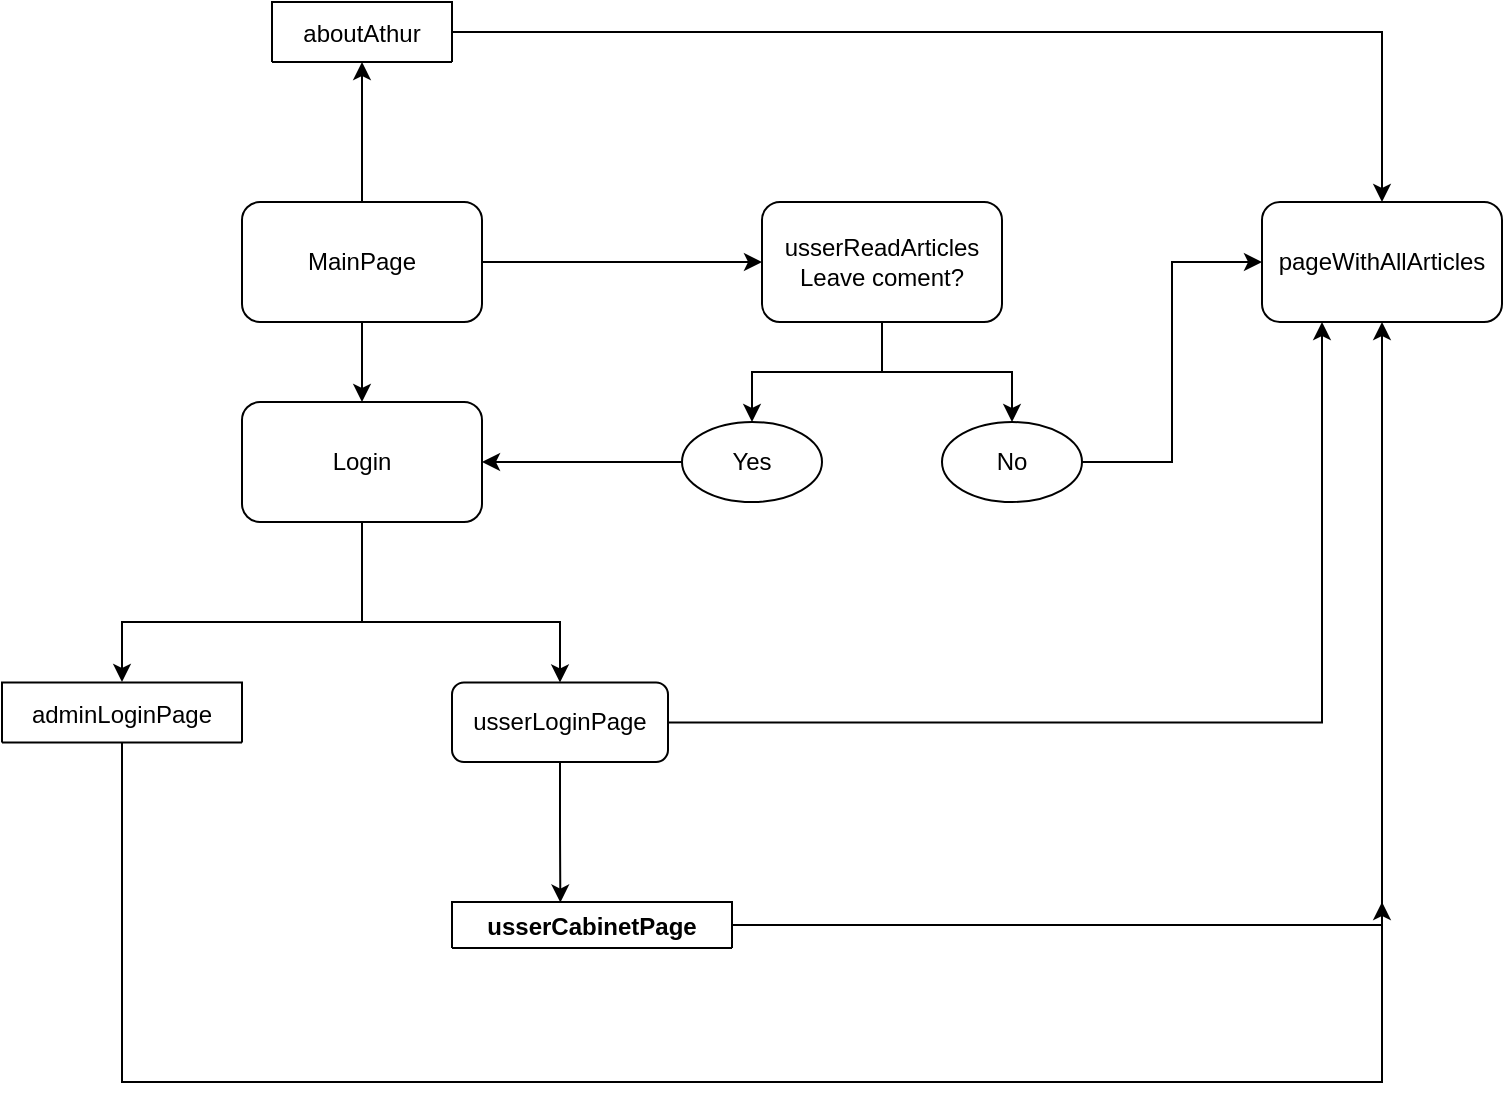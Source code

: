 <mxfile version="17.2.1" type="device" pages="2"><diagram name="Logick" id="2c0d36ab-eaac-3732-788b-9136903baeff"><mxGraphModel dx="1038" dy="641" grid="1" gridSize="10" guides="1" tooltips="1" connect="1" arrows="1" fold="1" page="1" pageScale="1.5" pageWidth="1169" pageHeight="827" background="none" math="0" shadow="0"><root><mxCell id="0"/><mxCell id="1" parent="0"/><mxCell id="ZA5h5Nno979hhJqOkBU6-139" style="edgeStyle=orthogonalEdgeStyle;rounded=0;orthogonalLoop=1;jettySize=auto;html=1;" parent="1" source="ZA5h5Nno979hhJqOkBU6-124" target="ZA5h5Nno979hhJqOkBU6-127" edge="1"><mxGeometry relative="1" as="geometry"/></mxCell><mxCell id="ZA5h5Nno979hhJqOkBU6-140" style="edgeStyle=orthogonalEdgeStyle;rounded=0;orthogonalLoop=1;jettySize=auto;html=1;" parent="1" source="ZA5h5Nno979hhJqOkBU6-124" target="ZA5h5Nno979hhJqOkBU6-126" edge="1"><mxGeometry relative="1" as="geometry"/></mxCell><mxCell id="ZA5h5Nno979hhJqOkBU6-141" style="edgeStyle=orthogonalEdgeStyle;rounded=0;orthogonalLoop=1;jettySize=auto;html=1;" parent="1" source="ZA5h5Nno979hhJqOkBU6-124" edge="1"><mxGeometry relative="1" as="geometry"><mxPoint x="810" y="250" as="targetPoint"/></mxGeometry></mxCell><mxCell id="ZA5h5Nno979hhJqOkBU6-124" value="MainPage" style="rounded=1;whiteSpace=wrap;html=1;" parent="1" vertex="1"><mxGeometry x="750" y="320" width="120" height="60" as="geometry"/></mxCell><mxCell id="ZA5h5Nno979hhJqOkBU6-143" style="edgeStyle=orthogonalEdgeStyle;rounded=0;orthogonalLoop=1;jettySize=auto;html=1;" parent="1" source="ZA5h5Nno979hhJqOkBU6-126" target="ZA5h5Nno979hhJqOkBU6-130" edge="1"><mxGeometry relative="1" as="geometry"><Array as="points"><mxPoint x="810" y="530"/><mxPoint x="909" y="530"/></Array></mxGeometry></mxCell><mxCell id="ZA5h5Nno979hhJqOkBU6-161" style="edgeStyle=orthogonalEdgeStyle;rounded=0;orthogonalLoop=1;jettySize=auto;html=1;" parent="1" source="ZA5h5Nno979hhJqOkBU6-126" edge="1"><mxGeometry relative="1" as="geometry"><mxPoint x="690" y="560" as="targetPoint"/><Array as="points"><mxPoint x="810" y="530"/><mxPoint x="690" y="530"/><mxPoint x="690" y="560"/></Array></mxGeometry></mxCell><mxCell id="ZA5h5Nno979hhJqOkBU6-126" value="Login" style="rounded=1;whiteSpace=wrap;html=1;" parent="1" vertex="1"><mxGeometry x="750" y="420" width="120" height="60" as="geometry"/></mxCell><mxCell id="ZA5h5Nno979hhJqOkBU6-136" value="" style="edgeStyle=orthogonalEdgeStyle;rounded=0;orthogonalLoop=1;jettySize=auto;html=1;" parent="1" source="ZA5h5Nno979hhJqOkBU6-127" target="ZA5h5Nno979hhJqOkBU6-134" edge="1"><mxGeometry relative="1" as="geometry"/></mxCell><mxCell id="ZA5h5Nno979hhJqOkBU6-137" style="edgeStyle=orthogonalEdgeStyle;rounded=0;orthogonalLoop=1;jettySize=auto;html=1;" parent="1" source="ZA5h5Nno979hhJqOkBU6-127" target="ZA5h5Nno979hhJqOkBU6-133" edge="1"><mxGeometry relative="1" as="geometry"/></mxCell><mxCell id="ZA5h5Nno979hhJqOkBU6-127" value="usserReadArticles&lt;br&gt;Leave coment?" style="rounded=1;whiteSpace=wrap;html=1;" parent="1" vertex="1"><mxGeometry x="1010" y="320" width="120" height="60" as="geometry"/></mxCell><mxCell id="ORWflC77_IO0b9AaqVHM-1" style="edgeStyle=orthogonalEdgeStyle;rounded=0;orthogonalLoop=1;jettySize=auto;html=1;entryX=0.25;entryY=1;entryDx=0;entryDy=0;" parent="1" source="ZA5h5Nno979hhJqOkBU6-130" target="ZA5h5Nno979hhJqOkBU6-148" edge="1"><mxGeometry relative="1" as="geometry"/></mxCell><mxCell id="2scXdT5u-ZOoHFWTCu89-2" style="edgeStyle=orthogonalEdgeStyle;rounded=0;orthogonalLoop=1;jettySize=auto;html=1;entryX=0.387;entryY=0.012;entryDx=0;entryDy=0;entryPerimeter=0;" parent="1" source="ZA5h5Nno979hhJqOkBU6-130" target="ZA5h5Nno979hhJqOkBU6-150" edge="1"><mxGeometry relative="1" as="geometry"/></mxCell><mxCell id="ZA5h5Nno979hhJqOkBU6-130" value="usserLoginPage" style="rounded=1;whiteSpace=wrap;html=1;" parent="1" vertex="1"><mxGeometry x="855" y="560.25" width="108" height="39.75" as="geometry"/></mxCell><mxCell id="ZA5h5Nno979hhJqOkBU6-168" style="edgeStyle=orthogonalEdgeStyle;rounded=0;orthogonalLoop=1;jettySize=auto;html=1;" parent="1" source="ZA5h5Nno979hhJqOkBU6-133" target="ZA5h5Nno979hhJqOkBU6-126" edge="1"><mxGeometry relative="1" as="geometry"/></mxCell><mxCell id="ZA5h5Nno979hhJqOkBU6-133" value="Yes" style="ellipse;whiteSpace=wrap;html=1;" parent="1" vertex="1"><mxGeometry x="970" y="430" width="70" height="40" as="geometry"/></mxCell><mxCell id="ZA5h5Nno979hhJqOkBU6-149" style="edgeStyle=orthogonalEdgeStyle;rounded=0;orthogonalLoop=1;jettySize=auto;html=1;entryX=0;entryY=0.5;entryDx=0;entryDy=0;" parent="1" source="ZA5h5Nno979hhJqOkBU6-134" target="ZA5h5Nno979hhJqOkBU6-148" edge="1"><mxGeometry relative="1" as="geometry"/></mxCell><mxCell id="ZA5h5Nno979hhJqOkBU6-134" value="No" style="ellipse;whiteSpace=wrap;html=1;" parent="1" vertex="1"><mxGeometry x="1100" y="430" width="70" height="40" as="geometry"/></mxCell><mxCell id="ZA5h5Nno979hhJqOkBU6-148" value="pageWithAllArticles" style="rounded=1;whiteSpace=wrap;html=1;" parent="1" vertex="1"><mxGeometry x="1260" y="320" width="120" height="60" as="geometry"/></mxCell><mxCell id="ZA5h5Nno979hhJqOkBU6-156" style="edgeStyle=orthogonalEdgeStyle;rounded=0;orthogonalLoop=1;jettySize=auto;html=1;entryX=0.5;entryY=1;entryDx=0;entryDy=0;" parent="1" source="ZA5h5Nno979hhJqOkBU6-150" target="ZA5h5Nno979hhJqOkBU6-148" edge="1"><mxGeometry relative="1" as="geometry"/></mxCell><mxCell id="ZA5h5Nno979hhJqOkBU6-150" value="usserCabinetPage" style="swimlane;" parent="1" vertex="1" collapsed="1"><mxGeometry x="855" y="670" width="140" height="23" as="geometry"><mxRectangle x="832" y="670" width="132" height="120" as="alternateBounds"/></mxGeometry></mxCell><mxCell id="ZA5h5Nno979hhJqOkBU6-151" value="&lt;ul&gt;&lt;li&gt;Аватар&lt;/li&gt;&lt;li&gt;Всі коменти&lt;/li&gt;&lt;li&gt;&lt;br&gt;&lt;/li&gt;&lt;/ul&gt;" style="text;html=1;align=center;verticalAlign=middle;resizable=0;points=[];autosize=1;strokeColor=none;fillColor=none;" parent="ZA5h5Nno979hhJqOkBU6-150" vertex="1"><mxGeometry x="-22" y="30" width="120" height="70" as="geometry"/></mxCell><mxCell id="ZA5h5Nno979hhJqOkBU6-162" style="edgeStyle=orthogonalEdgeStyle;rounded=0;orthogonalLoop=1;jettySize=auto;html=1;exitX=0.5;exitY=1;exitDx=0;exitDy=0;" parent="1" source="ZA5h5Nno979hhJqOkBU6-157" edge="1"><mxGeometry relative="1" as="geometry"><mxPoint x="1320" y="670" as="targetPoint"/><Array as="points"><mxPoint x="690" y="760"/><mxPoint x="1320" y="760"/></Array></mxGeometry></mxCell><mxCell id="ZA5h5Nno979hhJqOkBU6-157" value="adminLoginPage" style="swimlane;fontStyle=0;childLayout=stackLayout;horizontal=1;startSize=30;horizontalStack=0;resizeParent=1;resizeParentMax=0;resizeLast=0;collapsible=1;marginBottom=0;" parent="1" vertex="1" collapsed="1"><mxGeometry x="630" y="560.25" width="120" height="30" as="geometry"><mxRectangle x="600" y="560.25" width="140" height="120" as="alternateBounds"/></mxGeometry></mxCell><mxCell id="ZA5h5Nno979hhJqOkBU6-158" value="Add articles" style="text;strokeColor=none;fillColor=none;align=left;verticalAlign=middle;spacingLeft=4;spacingRight=4;overflow=hidden;points=[[0,0.5],[1,0.5]];portConstraint=eastwest;rotatable=0;" parent="ZA5h5Nno979hhJqOkBU6-157" vertex="1"><mxGeometry y="30" width="140" height="30" as="geometry"/></mxCell><mxCell id="ZA5h5Nno979hhJqOkBU6-159" value="Unsver coments" style="text;strokeColor=none;fillColor=none;align=left;verticalAlign=middle;spacingLeft=4;spacingRight=4;overflow=hidden;points=[[0,0.5],[1,0.5]];portConstraint=eastwest;rotatable=0;" parent="ZA5h5Nno979hhJqOkBU6-157" vertex="1"><mxGeometry y="60" width="140" height="30" as="geometry"/></mxCell><mxCell id="ZA5h5Nno979hhJqOkBU6-160" value="Change ava" style="text;strokeColor=none;fillColor=none;align=left;verticalAlign=middle;spacingLeft=4;spacingRight=4;overflow=hidden;points=[[0,0.5],[1,0.5]];portConstraint=eastwest;rotatable=0;" parent="ZA5h5Nno979hhJqOkBU6-157" vertex="1"><mxGeometry y="90" width="140" height="30" as="geometry"/></mxCell><mxCell id="ZA5h5Nno979hhJqOkBU6-163" value="aboutAthur" style="swimlane;fontStyle=0;childLayout=stackLayout;horizontal=1;startSize=30;horizontalStack=0;resizeParent=1;resizeParentMax=0;resizeLast=0;collapsible=1;marginBottom=0;" parent="1" vertex="1" collapsed="1"><mxGeometry x="765" y="220" width="90" height="30" as="geometry"><mxRectangle x="740" y="160" width="140" height="90" as="alternateBounds"/></mxGeometry></mxCell><mxCell id="ZA5h5Nno979hhJqOkBU6-164" value="otherProjects" style="text;strokeColor=none;fillColor=none;align=left;verticalAlign=middle;spacingLeft=4;spacingRight=4;overflow=hidden;points=[[0,0.5],[1,0.5]];portConstraint=eastwest;rotatable=0;" parent="ZA5h5Nno979hhJqOkBU6-163" vertex="1"><mxGeometry y="30" width="140" height="30" as="geometry"/></mxCell><mxCell id="ZA5h5Nno979hhJqOkBU6-165" value="contacts" style="text;strokeColor=none;fillColor=none;align=left;verticalAlign=middle;spacingLeft=4;spacingRight=4;overflow=hidden;points=[[0,0.5],[1,0.5]];portConstraint=eastwest;rotatable=0;" parent="ZA5h5Nno979hhJqOkBU6-163" vertex="1"><mxGeometry y="60" width="140" height="30" as="geometry"/></mxCell><mxCell id="ZA5h5Nno979hhJqOkBU6-167" style="edgeStyle=orthogonalEdgeStyle;rounded=0;orthogonalLoop=1;jettySize=auto;html=1;" parent="1" source="ZA5h5Nno979hhJqOkBU6-164" target="ZA5h5Nno979hhJqOkBU6-148" edge="1"><mxGeometry relative="1" as="geometry"/></mxCell></root></mxGraphModel></diagram><diagram id="nuZMwFMSAvQW_jqGp90C" name="sturcutre"><mxGraphModel dx="1038" dy="641" grid="1" gridSize="10" guides="1" tooltips="1" connect="1" arrows="1" fold="1" page="1" pageScale="1" pageWidth="3300" pageHeight="4681" math="0" shadow="0"><root><mxCell id="0"/><mxCell id="1" parent="0"/><mxCell id="RzYhZcyQ0gjcIxMFCx-e-3" style="edgeStyle=orthogonalEdgeStyle;rounded=0;orthogonalLoop=1;jettySize=auto;html=1;" parent="1" source="RzYhZcyQ0gjcIxMFCx-e-1" target="RzYhZcyQ0gjcIxMFCx-e-2" edge="1"><mxGeometry relative="1" as="geometry"/></mxCell><mxCell id="RzYhZcyQ0gjcIxMFCx-e-1" value="index.js" style="ellipse;whiteSpace=wrap;html=1;" parent="1" vertex="1"><mxGeometry x="1610" y="80" width="57" height="30" as="geometry"/></mxCell><mxCell id="RzYhZcyQ0gjcIxMFCx-e-2" value="App.js" style="ellipse;whiteSpace=wrap;html=1;" parent="1" vertex="1"><mxGeometry x="1610" y="170" width="57" height="30" as="geometry"/></mxCell><mxCell id="5s0yUEJt4nZt76SKZ-bb-31" style="edgeStyle=orthogonalEdgeStyle;rounded=0;orthogonalLoop=1;jettySize=auto;html=1;" parent="1" source="5s0yUEJt4nZt76SKZ-bb-3" target="5s0yUEJt4nZt76SKZ-bb-4" edge="1"><mxGeometry relative="1" as="geometry"/></mxCell><mxCell id="5s0yUEJt4nZt76SKZ-bb-32" style="edgeStyle=orthogonalEdgeStyle;rounded=0;orthogonalLoop=1;jettySize=auto;html=1;" parent="1" source="5s0yUEJt4nZt76SKZ-bb-3" target="5s0yUEJt4nZt76SKZ-bb-6" edge="1"><mxGeometry relative="1" as="geometry"/></mxCell><mxCell id="5s0yUEJt4nZt76SKZ-bb-33" style="edgeStyle=orthogonalEdgeStyle;rounded=0;orthogonalLoop=1;jettySize=auto;html=1;entryX=0.5;entryY=0;entryDx=0;entryDy=0;" parent="1" source="5s0yUEJt4nZt76SKZ-bb-3" target="5s0yUEJt4nZt76SKZ-bb-5" edge="1"><mxGeometry relative="1" as="geometry"/></mxCell><mxCell id="5s0yUEJt4nZt76SKZ-bb-3" value="project" style="swimlane;fillColor=#d5e8d4;strokeColor=#82b366;" parent="1" vertex="1" collapsed="1"><mxGeometry x="1596.75" y="240" width="86.5" height="23" as="geometry"><mxRectangle x="1573.5" y="240" width="130" height="70" as="alternateBounds"/></mxGeometry></mxCell><mxCell id="5s0yUEJt4nZt76SKZ-bb-20" value="blogPage" style="swimlane;startSize=23;" parent="5s0yUEJt4nZt76SKZ-bb-3" vertex="1" collapsed="1"><mxGeometry x="-272.25" y="70" width="100" height="23" as="geometry"><mxRectangle x="1573.5" y="240" width="130" height="70" as="alternateBounds"/></mxGeometry></mxCell><mxCell id="5s0yUEJt4nZt76SKZ-bb-21" value="header" style="swimlane;" parent="5s0yUEJt4nZt76SKZ-bb-3" vertex="1" collapsed="1"><mxGeometry x="3" y="70" width="83.5" height="23" as="geometry"><mxRectangle x="1573.5" y="240" width="130" height="70" as="alternateBounds"/></mxGeometry></mxCell><mxCell id="5s0yUEJt4nZt76SKZ-bb-22" value="loginPage" style="swimlane;" parent="5s0yUEJt4nZt76SKZ-bb-3" vertex="1" collapsed="1"><mxGeometry x="264.75" y="70" width="90" height="23" as="geometry"><mxRectangle x="1573.5" y="240" width="130" height="70" as="alternateBounds"/></mxGeometry></mxCell><mxCell id="5s0yUEJt4nZt76SKZ-bb-23" value="" style="edgeStyle=orthogonalEdgeStyle;rounded=0;orthogonalLoop=1;jettySize=auto;html=1;" parent="1" source="5s0yUEJt4nZt76SKZ-bb-4" target="5s0yUEJt4nZt76SKZ-bb-18" edge="1"><mxGeometry relative="1" as="geometry"/></mxCell><mxCell id="5s0yUEJt4nZt76SKZ-bb-24" style="edgeStyle=orthogonalEdgeStyle;rounded=0;orthogonalLoop=1;jettySize=auto;html=1;entryX=0.5;entryY=0;entryDx=0;entryDy=0;" parent="1" source="5s0yUEJt4nZt76SKZ-bb-4" target="5s0yUEJt4nZt76SKZ-bb-10" edge="1"><mxGeometry relative="1" as="geometry"/></mxCell><mxCell id="5s0yUEJt4nZt76SKZ-bb-4" value="blogPage" style="swimlane;startSize=23;fillColor=#d5e8d4;strokeColor=#82b366;" parent="1" vertex="1" collapsed="1"><mxGeometry x="1168" y="320" width="100" height="23" as="geometry"><mxRectangle x="1573.5" y="240" width="130" height="70" as="alternateBounds"/></mxGeometry></mxCell><mxCell id="5s0yUEJt4nZt76SKZ-bb-27" style="edgeStyle=orthogonalEdgeStyle;rounded=0;orthogonalLoop=1;jettySize=auto;html=1;" parent="1" source="5s0yUEJt4nZt76SKZ-bb-5" target="5s0yUEJt4nZt76SKZ-bb-19" edge="1"><mxGeometry relative="1" as="geometry"/></mxCell><mxCell id="5s0yUEJt4nZt76SKZ-bb-28" style="edgeStyle=orthogonalEdgeStyle;rounded=0;orthogonalLoop=1;jettySize=auto;html=1;" parent="1" source="5s0yUEJt4nZt76SKZ-bb-5" target="5s0yUEJt4nZt76SKZ-bb-12" edge="1"><mxGeometry relative="1" as="geometry"/></mxCell><mxCell id="S4sd1u-Cw3HKrTC93BiH-3" style="edgeStyle=orthogonalEdgeStyle;rounded=0;orthogonalLoop=1;jettySize=auto;html=1;" edge="1" parent="1" source="5s0yUEJt4nZt76SKZ-bb-5" target="S4sd1u-Cw3HKrTC93BiH-2"><mxGeometry relative="1" as="geometry"/></mxCell><mxCell id="5s0yUEJt4nZt76SKZ-bb-5" value="header" style="swimlane;fillColor=#d5e8d4;strokeColor=#82b366;" parent="1" vertex="1" collapsed="1"><mxGeometry x="1598.25" y="320" width="83.5" height="23" as="geometry"><mxRectangle x="1573.5" y="240" width="130" height="70" as="alternateBounds"/></mxGeometry></mxCell><mxCell id="5s0yUEJt4nZt76SKZ-bb-29" style="edgeStyle=orthogonalEdgeStyle;rounded=0;orthogonalLoop=1;jettySize=auto;html=1;" parent="1" source="5s0yUEJt4nZt76SKZ-bb-6" target="5s0yUEJt4nZt76SKZ-bb-13" edge="1"><mxGeometry relative="1" as="geometry"/></mxCell><mxCell id="5s0yUEJt4nZt76SKZ-bb-30" style="edgeStyle=orthogonalEdgeStyle;rounded=0;orthogonalLoop=1;jettySize=auto;html=1;" parent="1" source="5s0yUEJt4nZt76SKZ-bb-6" target="5s0yUEJt4nZt76SKZ-bb-14" edge="1"><mxGeometry relative="1" as="geometry"/></mxCell><mxCell id="5s0yUEJt4nZt76SKZ-bb-6" value="cabinetPage" style="swimlane;fillColor=#d5e8d4;strokeColor=#82b366;" parent="1" vertex="1" collapsed="1"><mxGeometry x="1860" y="320" width="90" height="23" as="geometry"><mxRectangle x="1573.5" y="240" width="130" height="70" as="alternateBounds"/></mxGeometry></mxCell><mxCell id="5s0yUEJt4nZt76SKZ-bb-9" value="BlogPage.jsx" style="ellipse;whiteSpace=wrap;html=1;" parent="1" vertex="1"><mxGeometry x="1100" y="400" width="100" height="40" as="geometry"/></mxCell><mxCell id="5s0yUEJt4nZt76SKZ-bb-10" value="&lt;span&gt;BlogPage.m.css&lt;/span&gt;" style="ellipse;whiteSpace=wrap;html=1;fillColor=#fff2cc;strokeColor=#d6b656;" parent="1" vertex="1"><mxGeometry x="1220" y="400" width="101.75" height="40" as="geometry"/></mxCell><mxCell id="5s0yUEJt4nZt76SKZ-bb-11" value="HeaderNav.jsx" style="ellipse;whiteSpace=wrap;html=1;" parent="1" vertex="1"><mxGeometry x="1534.38" y="400" width="90.62" height="40" as="geometry"/></mxCell><mxCell id="5s0yUEJt4nZt76SKZ-bb-12" value="&lt;span&gt;HeaderNav.m.css&lt;/span&gt;" style="ellipse;whiteSpace=wrap;html=1;fillColor=#fff2cc;strokeColor=#d6b656;" parent="1" vertex="1"><mxGeometry x="1652.63" y="400" width="102.37" height="40" as="geometry"/></mxCell><mxCell id="5s0yUEJt4nZt76SKZ-bb-13" value="&lt;span&gt;CabinetPage.jsx&lt;/span&gt;" style="ellipse;whiteSpace=wrap;html=1;fillColor=#dae8fc;strokeColor=#6c8ebf;" parent="1" vertex="1"><mxGeometry x="1785" y="400" width="95.88" height="40" as="geometry"/></mxCell><mxCell id="5s0yUEJt4nZt76SKZ-bb-14" value="Cabinet&lt;span&gt;Page.m.css&lt;/span&gt;" style="ellipse;whiteSpace=wrap;html=1;fillColor=#fff2cc;strokeColor=#d6b656;" parent="1" vertex="1"><mxGeometry x="1919.13" y="400" width="105.87" height="40" as="geometry"/></mxCell><mxCell id="5s0yUEJt4nZt76SKZ-bb-16" value="BlogPage.jsx" style="ellipse;whiteSpace=wrap;html=1;" parent="1" vertex="1"><mxGeometry x="1100" y="400" width="100" height="40" as="geometry"/></mxCell><mxCell id="5s0yUEJt4nZt76SKZ-bb-17" value="HeaderNav.jsx" style="ellipse;whiteSpace=wrap;html=1;" parent="1" vertex="1"><mxGeometry x="1534.38" y="400" width="90.62" height="40" as="geometry"/></mxCell><mxCell id="5s0yUEJt4nZt76SKZ-bb-18" value="BlogPage.jsx" style="ellipse;whiteSpace=wrap;html=1;fillColor=#dae8fc;strokeColor=#6c8ebf;" parent="1" vertex="1"><mxGeometry x="1100" y="400" width="100" height="40" as="geometry"/></mxCell><mxCell id="5s0yUEJt4nZt76SKZ-bb-19" value="HeaderNav.jsx" style="ellipse;whiteSpace=wrap;html=1;fillColor=#dae8fc;strokeColor=#6c8ebf;" parent="1" vertex="1"><mxGeometry x="1534.38" y="400" width="90.62" height="40" as="geometry"/></mxCell><mxCell id="xeHDwFen2a4W4Z_cluxi-7" style="edgeStyle=orthogonalEdgeStyle;rounded=0;orthogonalLoop=1;jettySize=auto;html=1;" parent="1" source="xeHDwFen2a4W4Z_cluxi-1" target="xeHDwFen2a4W4Z_cluxi-6" edge="1"><mxGeometry relative="1" as="geometry"/></mxCell><mxCell id="xeHDwFen2a4W4Z_cluxi-8" style="edgeStyle=orthogonalEdgeStyle;rounded=0;orthogonalLoop=1;jettySize=auto;html=1;" parent="1" source="xeHDwFen2a4W4Z_cluxi-1" target="xeHDwFen2a4W4Z_cluxi-3" edge="1"><mxGeometry relative="1" as="geometry"/></mxCell><mxCell id="xeHDwFen2a4W4Z_cluxi-9" style="edgeStyle=orthogonalEdgeStyle;rounded=0;orthogonalLoop=1;jettySize=auto;html=1;" parent="1" source="xeHDwFen2a4W4Z_cluxi-1" target="xeHDwFen2a4W4Z_cluxi-2" edge="1"><mxGeometry relative="1" as="geometry"/></mxCell><mxCell id="xeHDwFen2a4W4Z_cluxi-10" style="edgeStyle=orthogonalEdgeStyle;rounded=0;orthogonalLoop=1;jettySize=auto;html=1;" parent="1" source="xeHDwFen2a4W4Z_cluxi-1" target="xeHDwFen2a4W4Z_cluxi-4" edge="1"><mxGeometry relative="1" as="geometry"/></mxCell><mxCell id="xeHDwFen2a4W4Z_cluxi-1" value="Main page" style="ellipse;whiteSpace=wrap;html=1;" parent="1" vertex="1"><mxGeometry x="770" y="213" width="90" height="50" as="geometry"/></mxCell><mxCell id="xeHDwFen2a4W4Z_cluxi-2" value="Cabinet" style="ellipse;whiteSpace=wrap;html=1;" parent="1" vertex="1"><mxGeometry x="840" y="320" width="90" height="50" as="geometry"/></mxCell><mxCell id="xeHDwFen2a4W4Z_cluxi-3" value="Blog" style="ellipse;whiteSpace=wrap;html=1;" parent="1" vertex="1"><mxGeometry x="690" y="320" width="100" height="50" as="geometry"/></mxCell><mxCell id="xeHDwFen2a4W4Z_cluxi-4" value="Progects" style="ellipse;whiteSpace=wrap;html=1;" parent="1" vertex="1"><mxGeometry x="990" y="320" width="90" height="50" as="geometry"/></mxCell><mxCell id="xeHDwFen2a4W4Z_cluxi-6" value="About" style="ellipse;whiteSpace=wrap;html=1;" parent="1" vertex="1"><mxGeometry x="550" y="320" width="90" height="50" as="geometry"/></mxCell><mxCell id="S4sd1u-Cw3HKrTC93BiH-1" value="HeroNav.jsx" style="ellipse;whiteSpace=wrap;html=1;fillColor=#dae8fc;strokeColor=#6c8ebf;" vertex="1" parent="1"><mxGeometry x="1314.69" y="480" width="90.62" height="40" as="geometry"/></mxCell><mxCell id="S4sd1u-Cw3HKrTC93BiH-6" style="edgeStyle=orthogonalEdgeStyle;rounded=0;orthogonalLoop=1;jettySize=auto;html=1;" edge="1" parent="1" source="S4sd1u-Cw3HKrTC93BiH-2" target="S4sd1u-Cw3HKrTC93BiH-5"><mxGeometry relative="1" as="geometry"><Array as="points"><mxPoint x="1447" y="450"/><mxPoint x="1521" y="450"/></Array></mxGeometry></mxCell><mxCell id="S4sd1u-Cw3HKrTC93BiH-8" style="edgeStyle=orthogonalEdgeStyle;rounded=0;orthogonalLoop=1;jettySize=auto;html=1;" edge="1" parent="1" source="S4sd1u-Cw3HKrTC93BiH-2" target="S4sd1u-Cw3HKrTC93BiH-1"><mxGeometry relative="1" as="geometry"><Array as="points"><mxPoint x="1447" y="450"/><mxPoint x="1360" y="450"/></Array></mxGeometry></mxCell><mxCell id="S4sd1u-Cw3HKrTC93BiH-2" value="heroNav" style="swimlane;fillColor=#d5e8d4;strokeColor=#82b366;" vertex="1" collapsed="1" parent="1"><mxGeometry x="1405.31" y="408.5" width="83.5" height="23" as="geometry"><mxRectangle x="1573.5" y="240" width="130" height="70" as="alternateBounds"/></mxGeometry></mxCell><mxCell id="S4sd1u-Cw3HKrTC93BiH-5" value="HeroNav&lt;span&gt;.m.css&lt;/span&gt;" style="ellipse;whiteSpace=wrap;html=1;fillColor=#fff2cc;strokeColor=#d6b656;" vertex="1" parent="1"><mxGeometry x="1470" y="480" width="102.37" height="40" as="geometry"/></mxCell></root></mxGraphModel></diagram></mxfile>